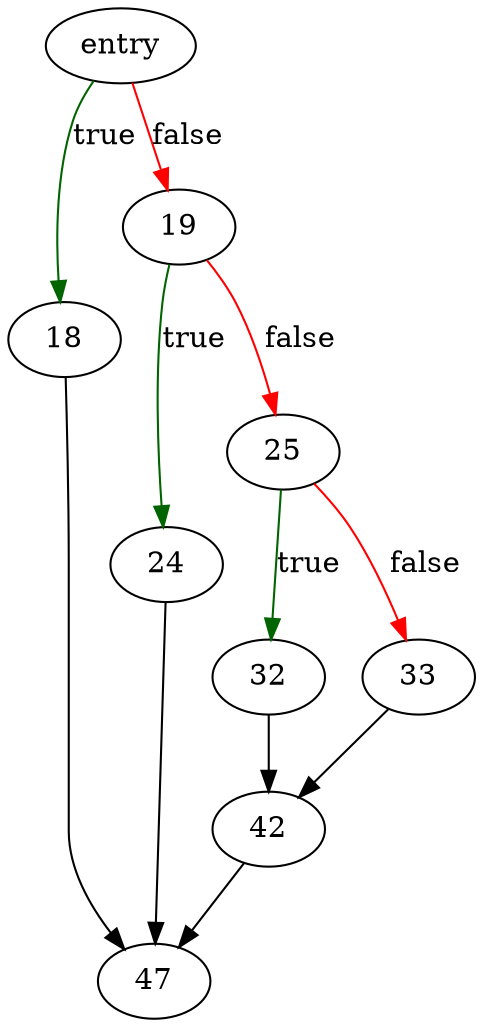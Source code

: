 digraph "writefileFunc" {
	// Node definitions.
	3 [label=entry];
	18;
	19;
	24;
	25;
	32;
	33;
	42;
	47;

	// Edge definitions.
	3 -> 18 [
		color=darkgreen
		label=true
	];
	3 -> 19 [
		color=red
		label=false
	];
	18 -> 47;
	19 -> 24 [
		color=darkgreen
		label=true
	];
	19 -> 25 [
		color=red
		label=false
	];
	24 -> 47;
	25 -> 32 [
		color=darkgreen
		label=true
	];
	25 -> 33 [
		color=red
		label=false
	];
	32 -> 42;
	33 -> 42;
	42 -> 47;
}
